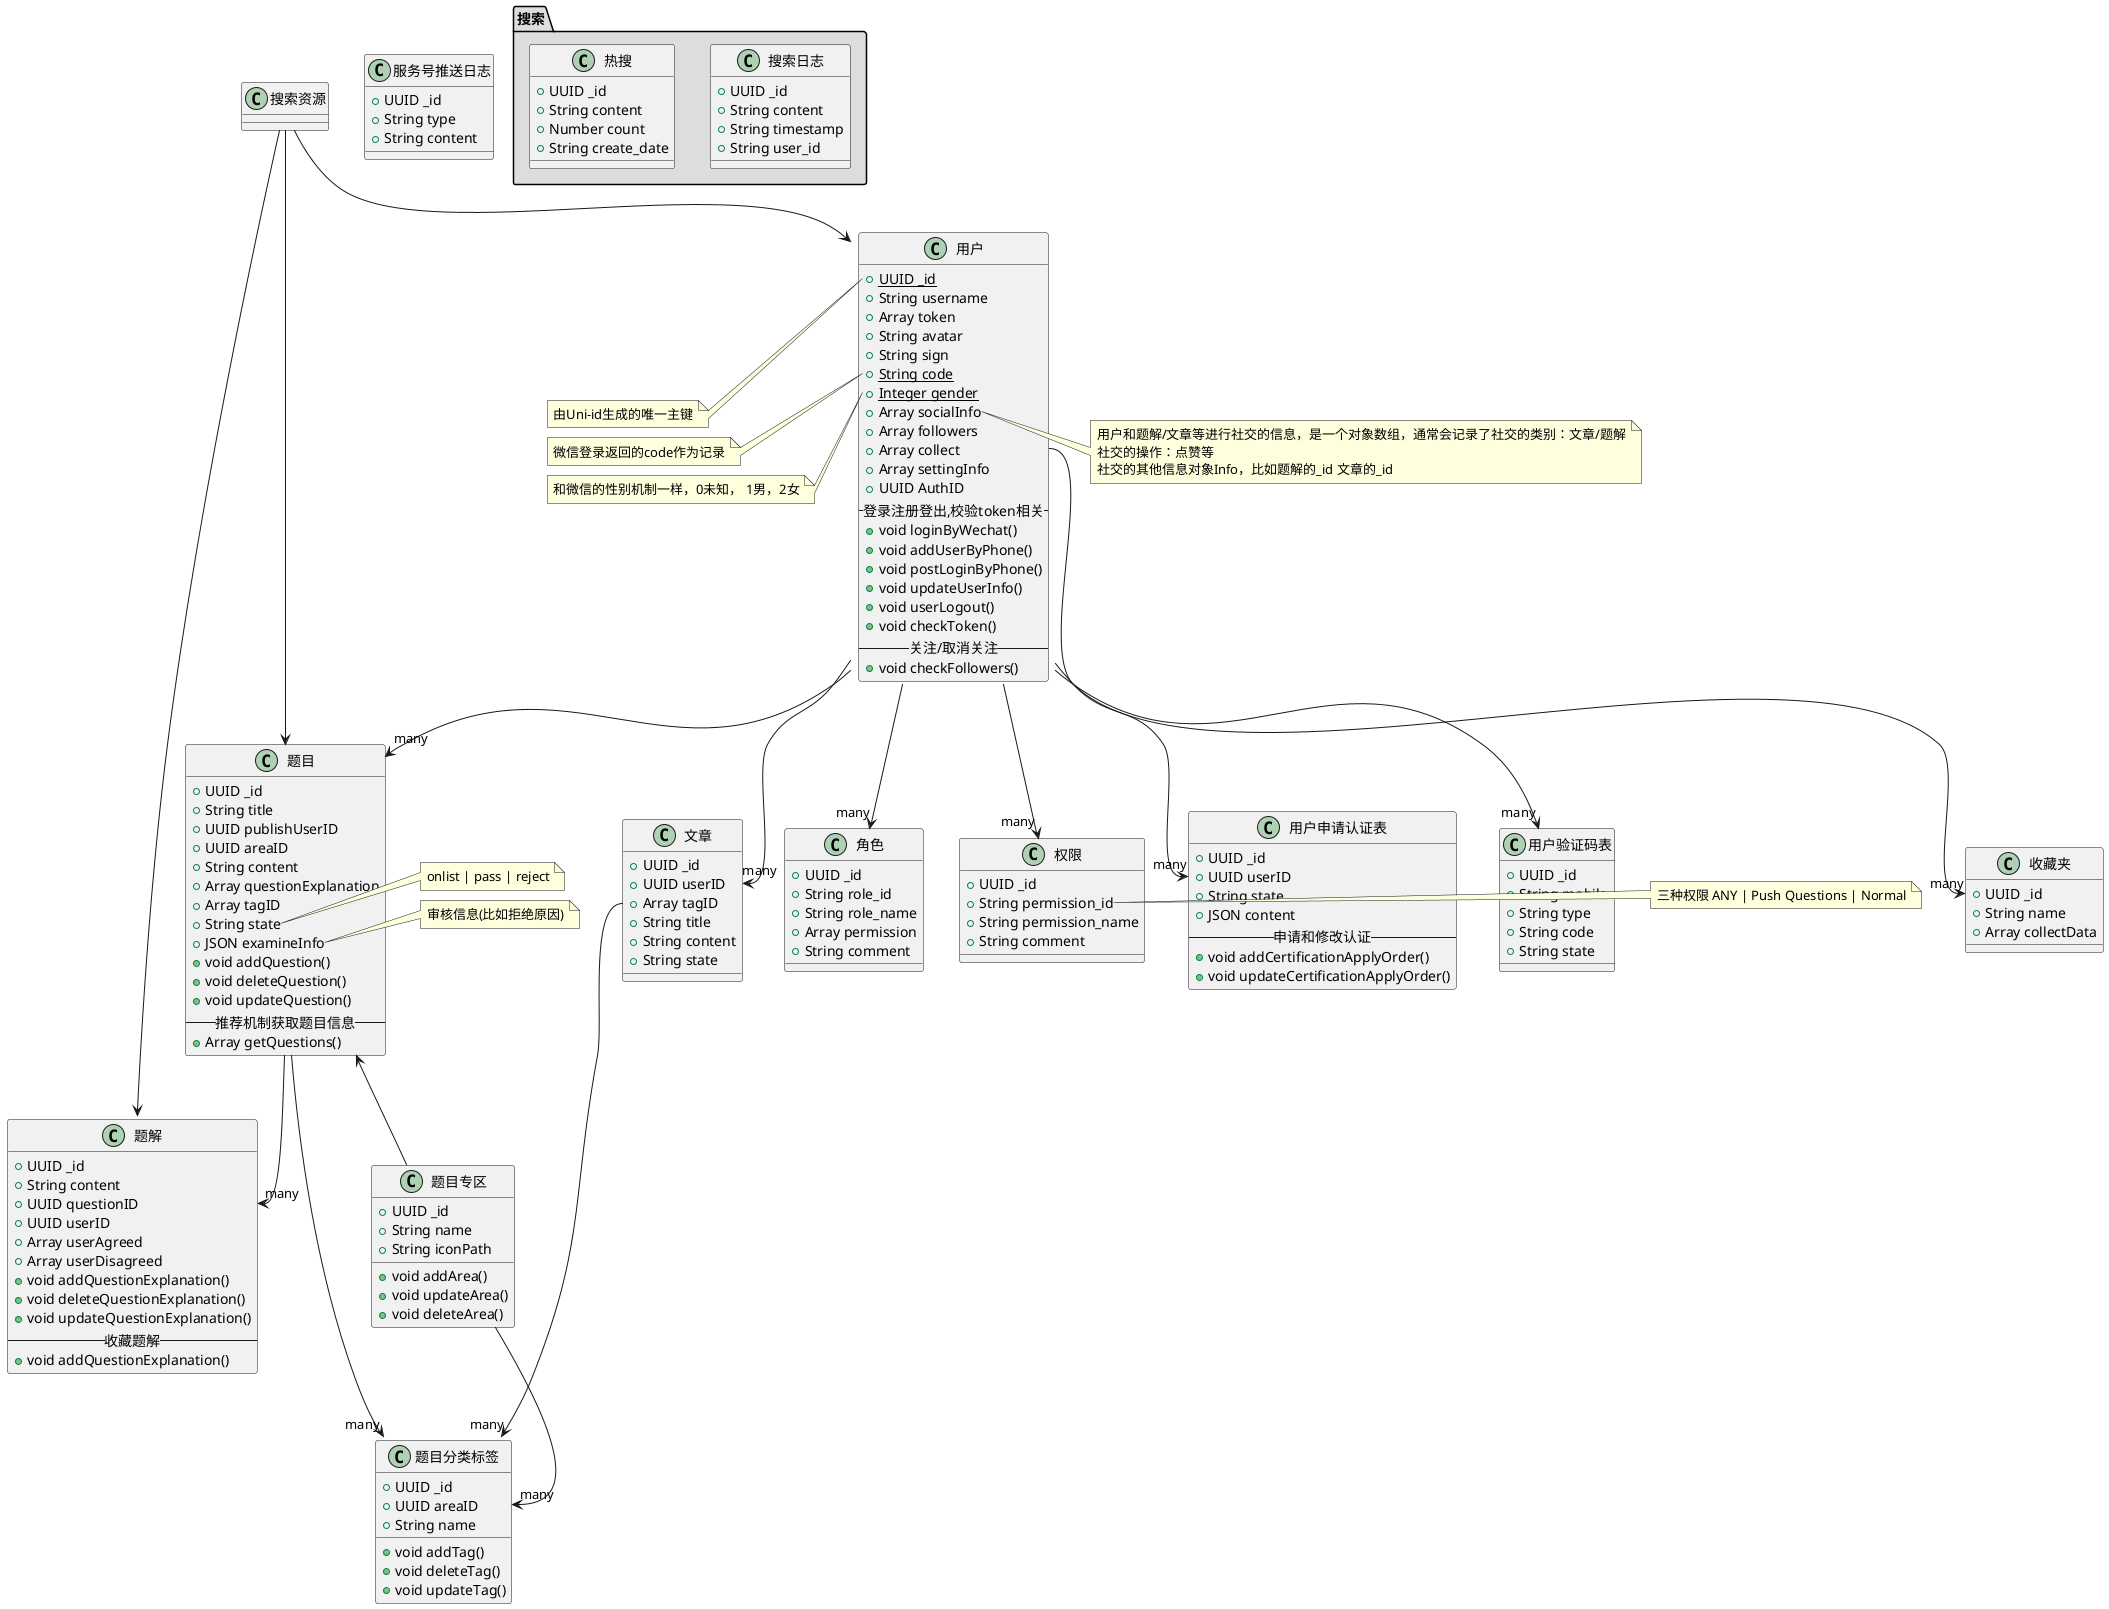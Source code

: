 @startuml
class 用户 {
    {static} +UUID _id
    +String username
    +Array token
    +String avatar
    +String sign
    {static} +String code
    {static} +Integer gender
    +Array socialInfo
    +Array followers
    +Array collect
    +Array settingInfo
    +UUID AuthID
    --登录注册登出,校验token相关--
    +void loginByWechat()
    +void addUserByPhone()
    +void postLoginByPhone()
    +void updateUserInfo()
    +void userLogout()
    +void checkToken()
    --关注/取消关注--
    +void checkFollowers()
}
class 收藏夹 {
    +UUID _id
    +String name
    +Array collectData
}
class 用户申请认证表{
    +UUID _id
    +UUID userID
    +String state
    +JSON content
    --申请和修改认证--
    +void addCertificationApplyOrder()
    +void updateCertificationApplyOrder()
}
class 用户验证码表{
    +UUID _id
    +String mobile
    +String type
    +String code
    +String state
}
class 题目专区 {
    +UUID _id
    +String name
    +String iconPath
    +void addArea()
    +void updateArea()
    +void deleteArea()
}
class 题目分类标签{
    +UUID _id
    +UUID areaID
    +String name
    +void addTag()
    +void deleteTag()
    +void updateTag()
}
class 题目 {
    +UUID _id
    +String title
    +UUID publishUserID
    +UUID areaID
    +String content
    +Array questionExplanation
    +Array tagID
    +String state
    +JSON examineInfo
    +void addQuestion()
    +void deleteQuestion()
    +void updateQuestion()
    --推荐机制获取题目信息--
    +Array getQuestions()
}
class 题解{
    +UUID _id
    +String content
    +UUID questionID
    +UUID userID
    +Array userAgreed
    +Array userDisagreed
    +void addQuestionExplanation()
    +void deleteQuestionExplanation()
    +void updateQuestionExplanation()
    --收藏题解--
    +void addQuestionExplanation()
}


class 文章{
    +UUID _id
    +UUID userID
    +Array tagID
    +String title
    +String content
    +String state
}

class 角色{
    +UUID _id
    +String role_id
    +String role_name
    +Array permission
    +String comment
}
class 权限{
    +UUID _id
    +String permission_id
    +String permission_name
    +String comment
}


class 服务号推送日志{
    +UUID _id
    +String type
    +String content
}

namespace 搜索 #DDDDDD {
    class 搜索日志 {
        +UUID _id
        +String content
        +String timestamp
        +String user_id
    }
    class 热搜 {
        +UUID _id
        +String content
        +Number count
        +String create_date
    }
    .搜索资源 --> .用户
    .搜索资源 --> .题目
    .搜索资源 --> .题解
}

题目专区 --> "many" 题目分类标签::areaID
用户 --> "many" 题目
用户 --> "many" 用户申请认证表::userID
用户 --> "many" 文章::userID
用户 --> "many" 角色
用户 --> "many" 用户验证码表
用户::collect --> "many" 收藏夹::_id
用户 --> "many" 权限
文章::tagID --> "many" 题目分类标签
题目 --> "many" 题目分类标签
题目 <-- 题目专区
题目 --> "many" 题解::questionID
note left of 用户::_id
由Uni-id生成的唯一主键
end note
note right of 用户::socialInfo
用户和题解/文章等进行社交的信息，是一个对象数组，通常会记录了社交的类别：文章/题解
社交的操作：点赞等
社交的其他信息对象Info，比如题解的_id 文章的_id
end note
note left of 用户::code
微信登录返回的code作为记录
end note
note left of 用户::gender
和微信的性别机制一样，0未知， 1男，2女
end note
note right of 题目::state
onlist | pass | reject
end note
note right of 题目::examineInfo
审核信息(比如拒绝原因)
end note
note right of 权限::permission_id
三种权限 ANY | Push Questions | Normal
end note
@enduml